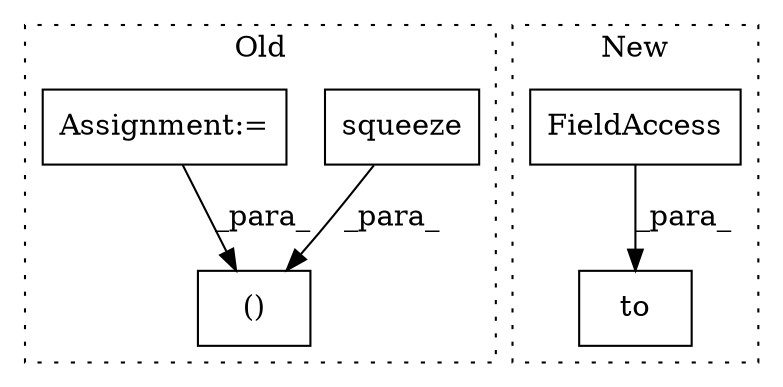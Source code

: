 digraph G {
subgraph cluster0 {
1 [label="squeeze" a="32" s="3394" l="9" shape="box"];
4 [label="()" a="106" s="3428" l="46" shape="box"];
5 [label="Assignment:=" a="7" s="3229" l="1" shape="box"];
label = "Old";
style="dotted";
}
subgraph cluster1 {
2 [label="to" a="32" s="2802,2811" l="3,1" shape="box"];
3 [label="FieldAccess" a="22" s="2805" l="6" shape="box"];
label = "New";
style="dotted";
}
1 -> 4 [label="_para_"];
3 -> 2 [label="_para_"];
5 -> 4 [label="_para_"];
}